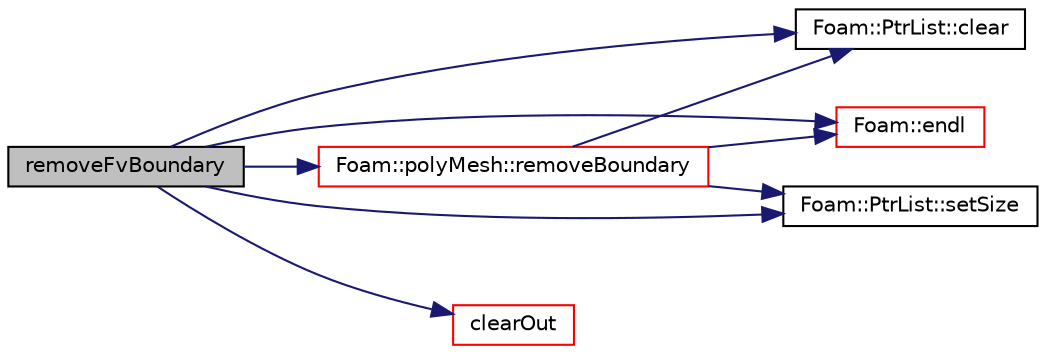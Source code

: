 digraph "removeFvBoundary"
{
  bgcolor="transparent";
  edge [fontname="Helvetica",fontsize="10",labelfontname="Helvetica",labelfontsize="10"];
  node [fontname="Helvetica",fontsize="10",shape=record];
  rankdir="LR";
  Node41297 [label="removeFvBoundary",height=0.2,width=0.4,color="black", fillcolor="grey75", style="filled", fontcolor="black"];
  Node41297 -> Node41298 [color="midnightblue",fontsize="10",style="solid",fontname="Helvetica"];
  Node41298 [label="Foam::PtrList::clear",height=0.2,width=0.4,color="black",URL="$a27029.html#ac8bb3912a3ce86b15842e79d0b421204",tooltip="Clear the PtrList, i.e. set size to zero deleting all the. "];
  Node41297 -> Node41299 [color="midnightblue",fontsize="10",style="solid",fontname="Helvetica"];
  Node41299 [label="clearOut",height=0.2,width=0.4,color="red",URL="$a23593.html#af320697688df08f1438d37a86bcaf25d",tooltip="Clear all geometry and addressing. "];
  Node41297 -> Node41304 [color="midnightblue",fontsize="10",style="solid",fontname="Helvetica"];
  Node41304 [label="Foam::endl",height=0.2,width=0.4,color="red",URL="$a21851.html#a2db8fe02a0d3909e9351bb4275b23ce4",tooltip="Add newline and flush stream. "];
  Node41297 -> Node41309 [color="midnightblue",fontsize="10",style="solid",fontname="Helvetica"];
  Node41309 [label="Foam::polyMesh::removeBoundary",height=0.2,width=0.4,color="red",URL="$a28565.html#acc2134c36adb97b988d5efc383a7f9f0",tooltip="Remove boundary patches. "];
  Node41309 -> Node41304 [color="midnightblue",fontsize="10",style="solid",fontname="Helvetica"];
  Node41309 -> Node41298 [color="midnightblue",fontsize="10",style="solid",fontname="Helvetica"];
  Node41309 -> Node41310 [color="midnightblue",fontsize="10",style="solid",fontname="Helvetica"];
  Node41310 [label="Foam::PtrList::setSize",height=0.2,width=0.4,color="black",URL="$a27029.html#aedb985ffeaf1bdbfeccc2a8730405703",tooltip="Reset size of PtrList. If extending the PtrList, new entries are. "];
  Node41297 -> Node41310 [color="midnightblue",fontsize="10",style="solid",fontname="Helvetica"];
}
